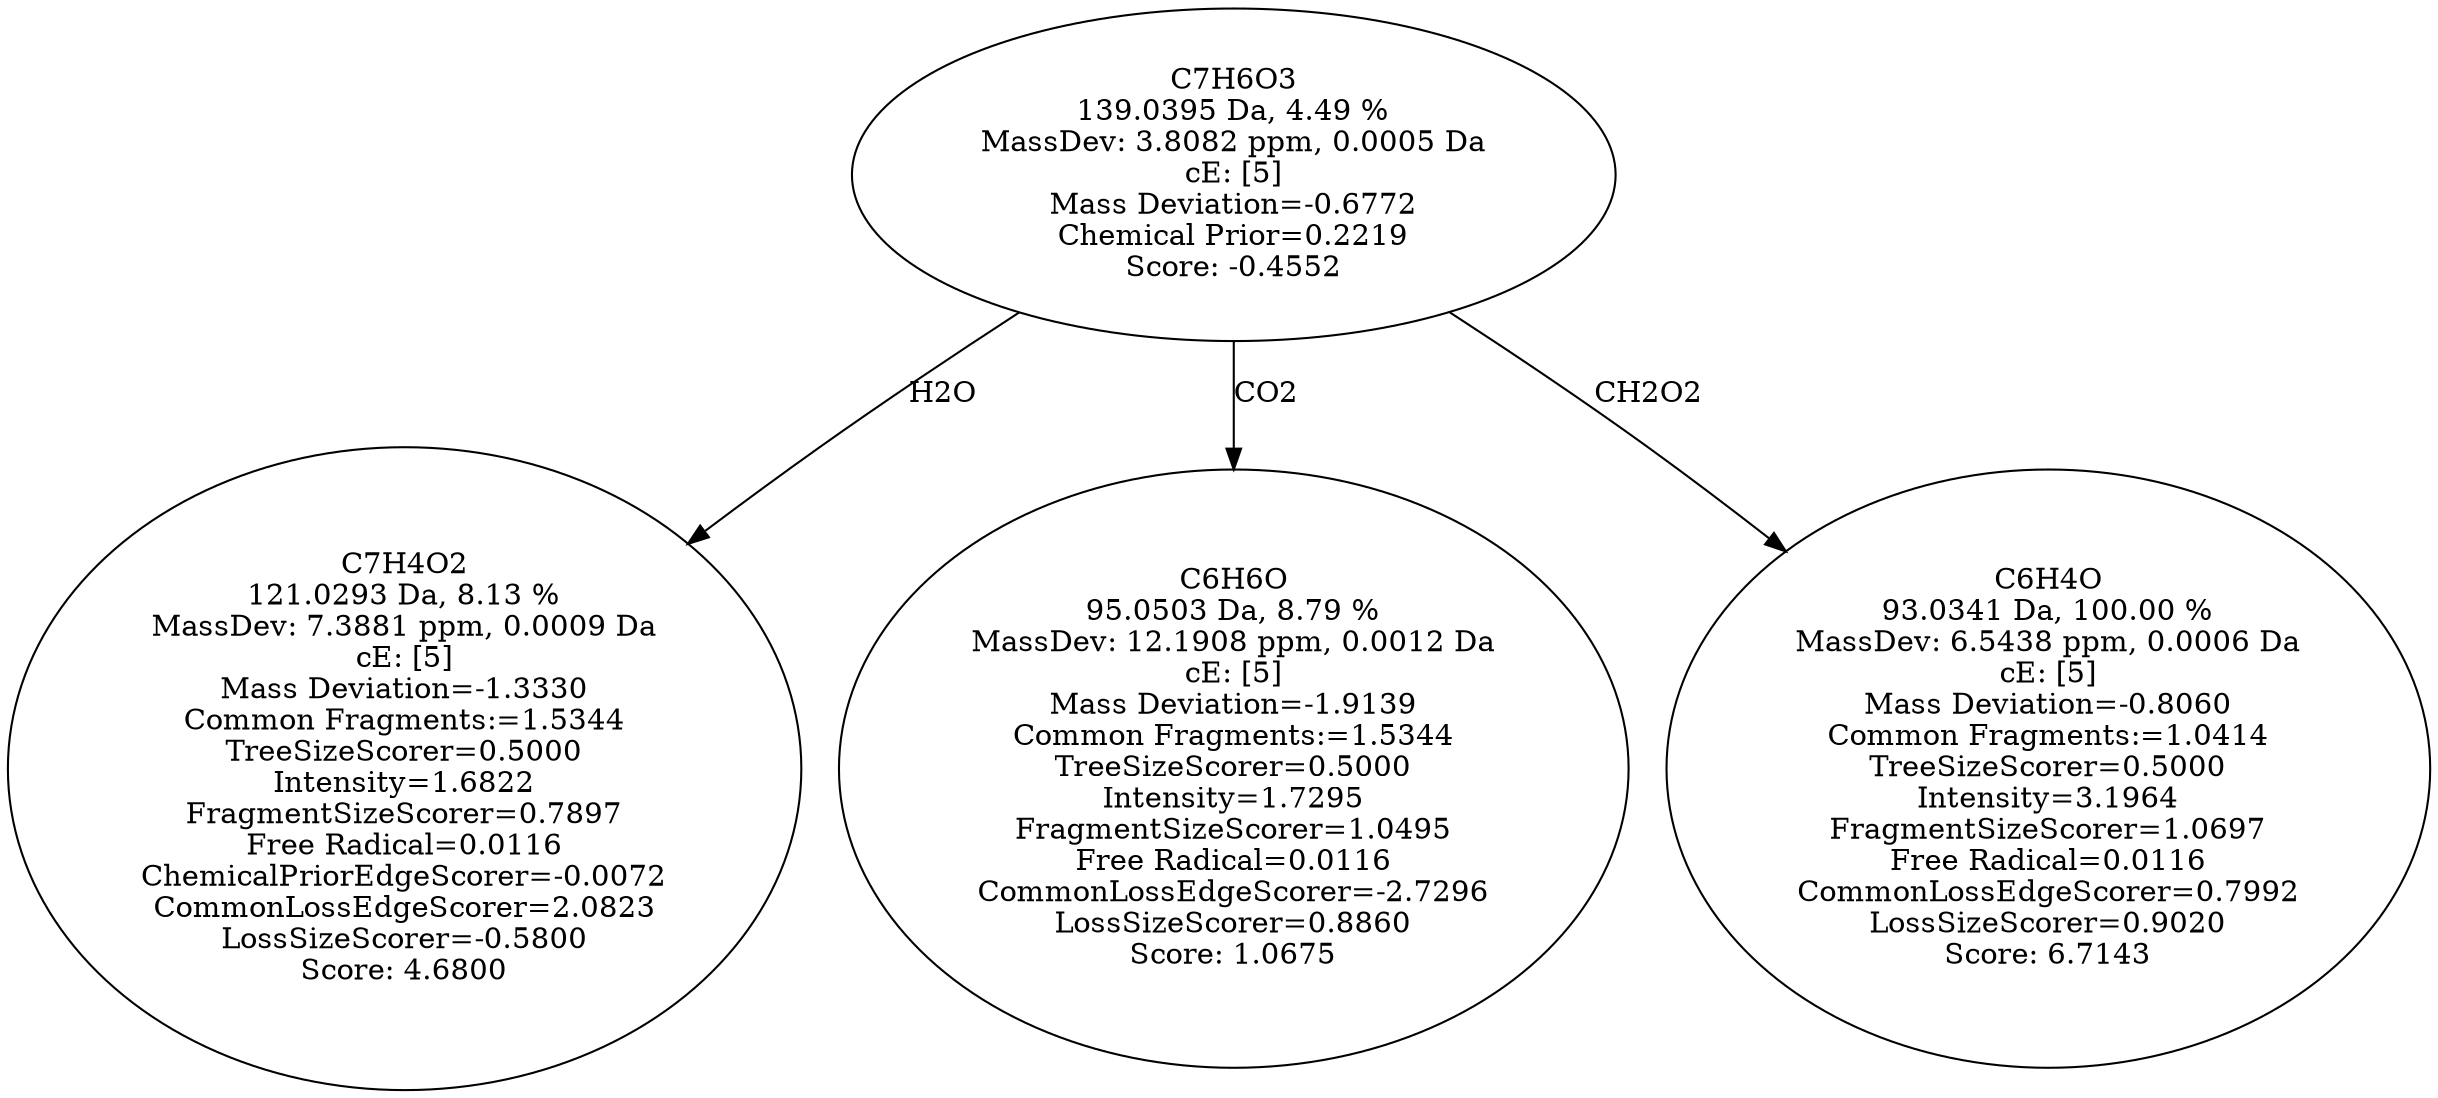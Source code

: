 strict digraph {
v1 [label="C7H4O2\n121.0293 Da, 8.13 %\nMassDev: 7.3881 ppm, 0.0009 Da\ncE: [5]\nMass Deviation=-1.3330\nCommon Fragments:=1.5344\nTreeSizeScorer=0.5000\nIntensity=1.6822\nFragmentSizeScorer=0.7897\nFree Radical=0.0116\nChemicalPriorEdgeScorer=-0.0072\nCommonLossEdgeScorer=2.0823\nLossSizeScorer=-0.5800\nScore: 4.6800"];
v2 [label="C6H6O\n95.0503 Da, 8.79 %\nMassDev: 12.1908 ppm, 0.0012 Da\ncE: [5]\nMass Deviation=-1.9139\nCommon Fragments:=1.5344\nTreeSizeScorer=0.5000\nIntensity=1.7295\nFragmentSizeScorer=1.0495\nFree Radical=0.0116\nCommonLossEdgeScorer=-2.7296\nLossSizeScorer=0.8860\nScore: 1.0675"];
v3 [label="C6H4O\n93.0341 Da, 100.00 %\nMassDev: 6.5438 ppm, 0.0006 Da\ncE: [5]\nMass Deviation=-0.8060\nCommon Fragments:=1.0414\nTreeSizeScorer=0.5000\nIntensity=3.1964\nFragmentSizeScorer=1.0697\nFree Radical=0.0116\nCommonLossEdgeScorer=0.7992\nLossSizeScorer=0.9020\nScore: 6.7143"];
v4 [label="C7H6O3\n139.0395 Da, 4.49 %\nMassDev: 3.8082 ppm, 0.0005 Da\ncE: [5]\nMass Deviation=-0.6772\nChemical Prior=0.2219\nScore: -0.4552"];
v4 -> v1 [label="H2O"];
v4 -> v2 [label="CO2"];
v4 -> v3 [label="CH2O2"];
}